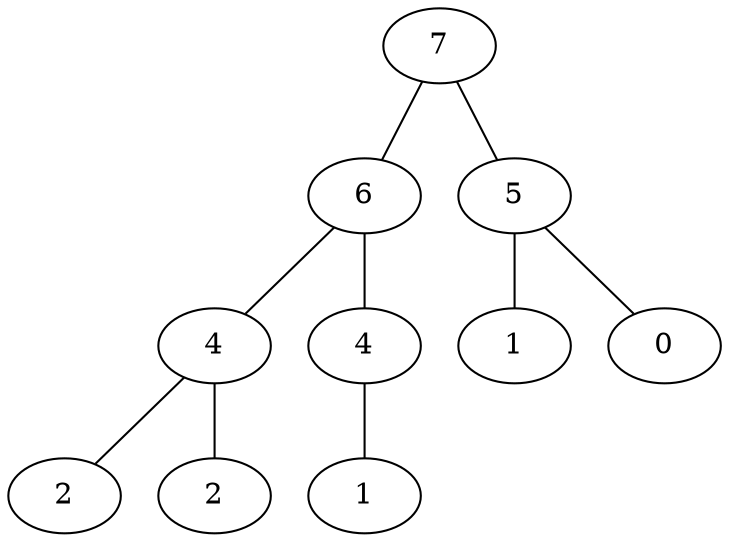 graph {
0 [label=7];
1 [label=6];
2 [label=5];
3 [label=4];
4 [label=4];
5 [label=1];
6 [label=0];
7 [label=2];
8 [label=2];
9 [label=1];

0 -- 1;
0 -- 2;
1 -- 3;
1 -- 4;
2 -- 5;
2 -- 6;
3 -- 7;
3 -- 8;
4 -- 9;
}